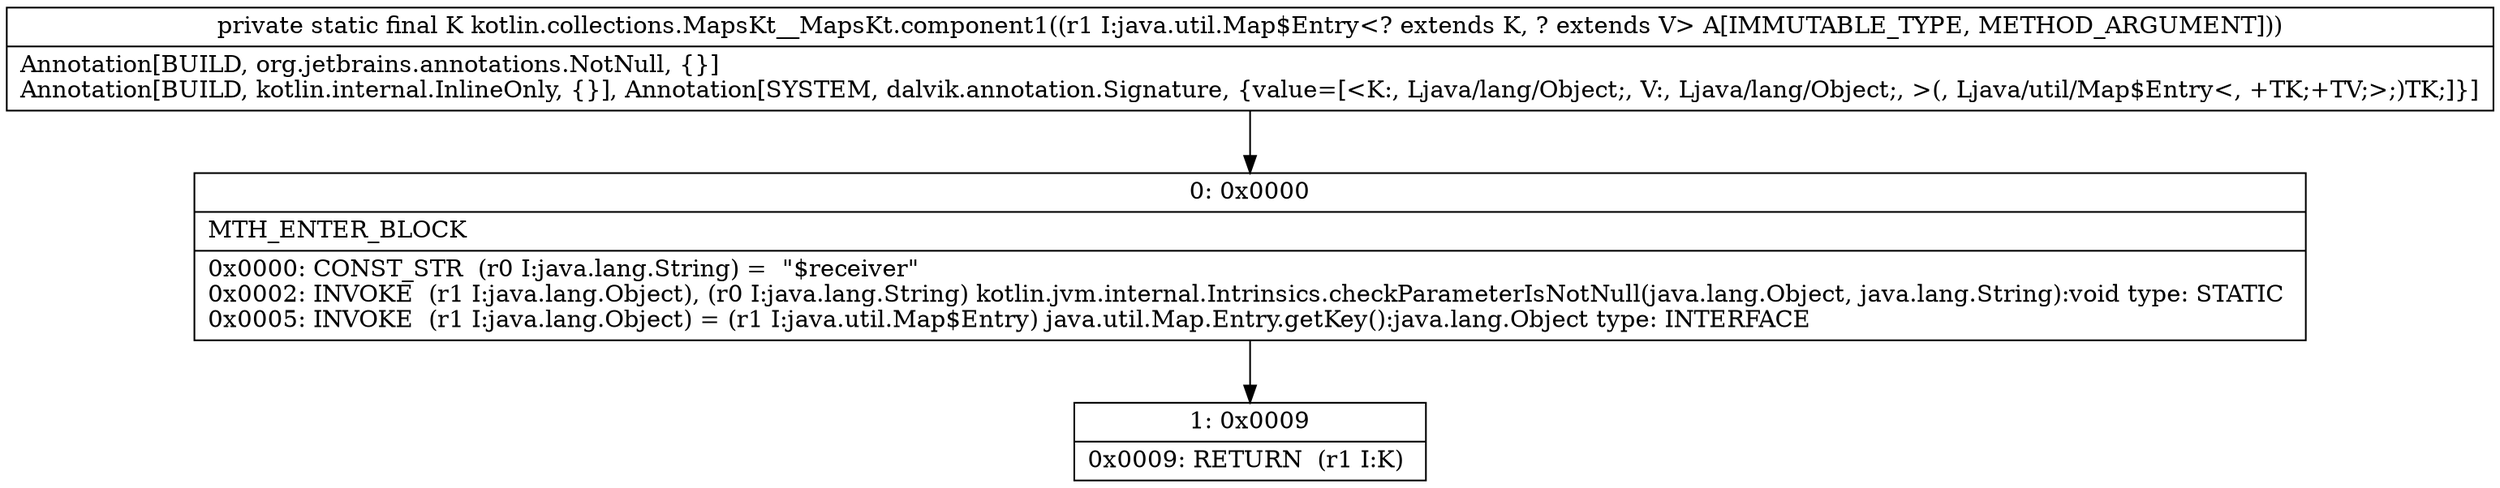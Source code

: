digraph "CFG forkotlin.collections.MapsKt__MapsKt.component1(Ljava\/util\/Map$Entry;)Ljava\/lang\/Object;" {
Node_0 [shape=record,label="{0\:\ 0x0000|MTH_ENTER_BLOCK\l|0x0000: CONST_STR  (r0 I:java.lang.String) =  \"$receiver\" \l0x0002: INVOKE  (r1 I:java.lang.Object), (r0 I:java.lang.String) kotlin.jvm.internal.Intrinsics.checkParameterIsNotNull(java.lang.Object, java.lang.String):void type: STATIC \l0x0005: INVOKE  (r1 I:java.lang.Object) = (r1 I:java.util.Map$Entry) java.util.Map.Entry.getKey():java.lang.Object type: INTERFACE \l}"];
Node_1 [shape=record,label="{1\:\ 0x0009|0x0009: RETURN  (r1 I:K) \l}"];
MethodNode[shape=record,label="{private static final K kotlin.collections.MapsKt__MapsKt.component1((r1 I:java.util.Map$Entry\<? extends K, ? extends V\> A[IMMUTABLE_TYPE, METHOD_ARGUMENT]))  | Annotation[BUILD, org.jetbrains.annotations.NotNull, \{\}]\lAnnotation[BUILD, kotlin.internal.InlineOnly, \{\}], Annotation[SYSTEM, dalvik.annotation.Signature, \{value=[\<K:, Ljava\/lang\/Object;, V:, Ljava\/lang\/Object;, \>(, Ljava\/util\/Map$Entry\<, +TK;+TV;\>;)TK;]\}]\l}"];
MethodNode -> Node_0;
Node_0 -> Node_1;
}

